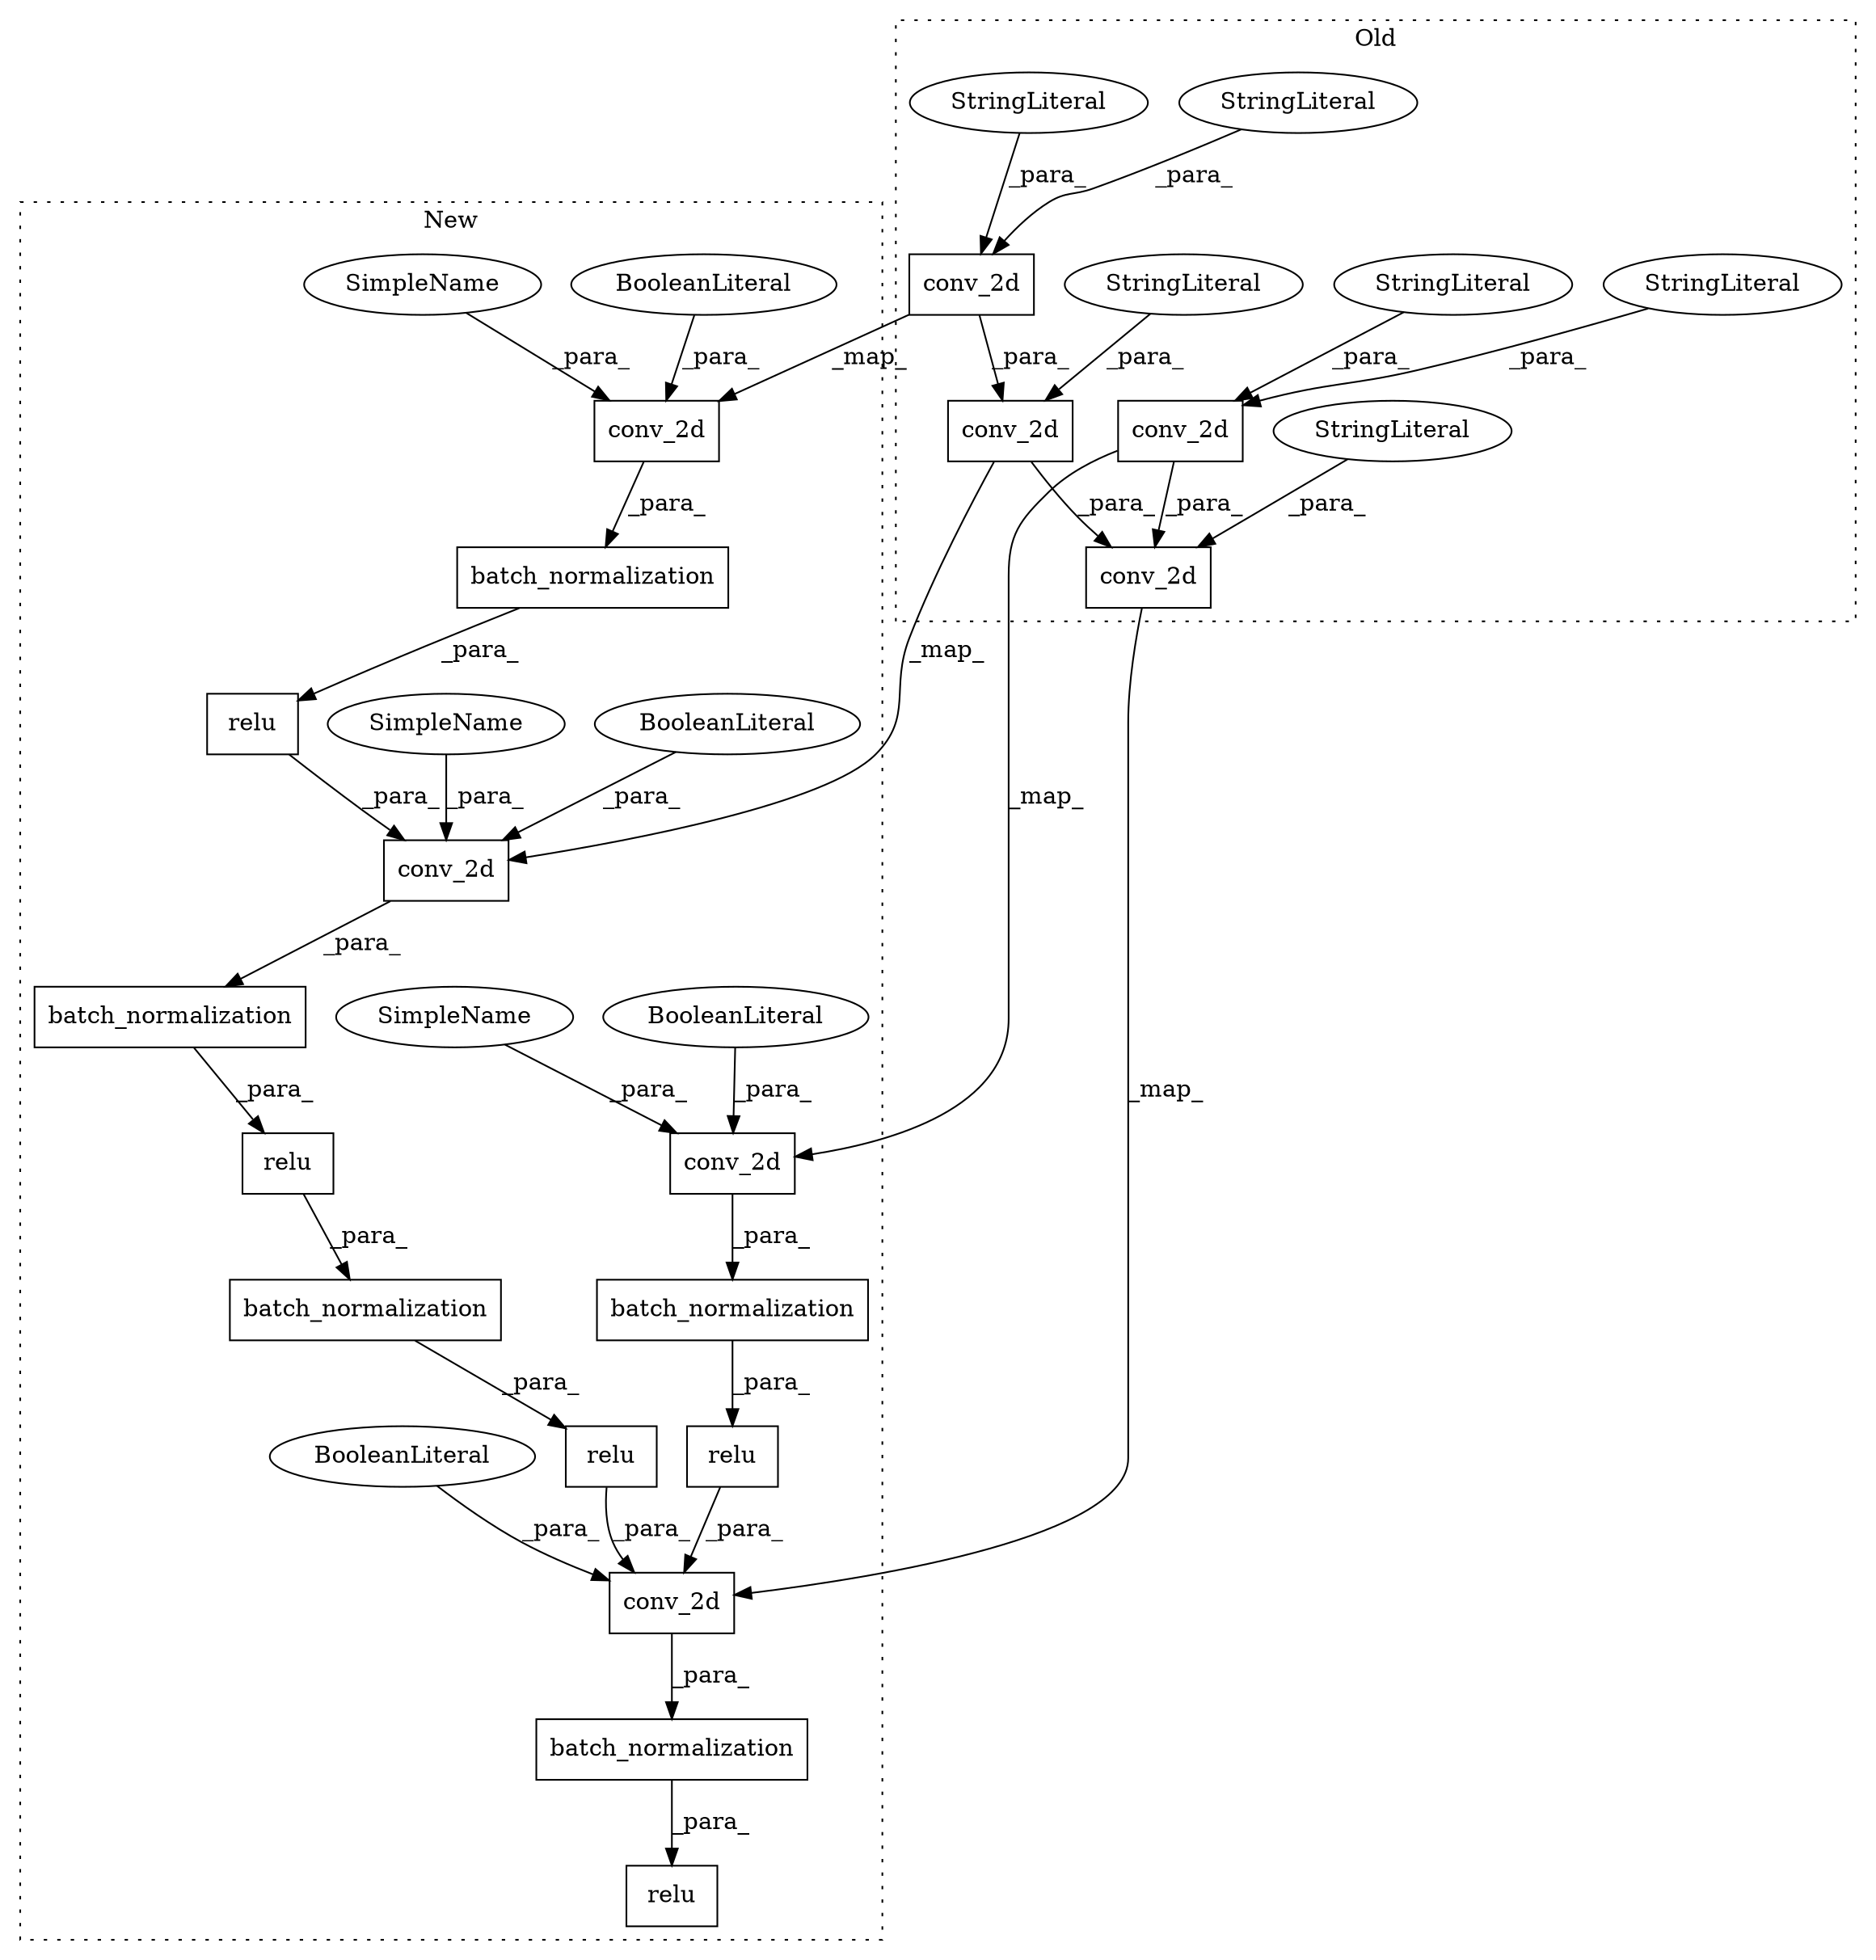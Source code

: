 digraph G {
subgraph cluster0 {
1 [label="conv_2d" a="32" s="2304,2390" l="8,1" shape="box"];
13 [label="StringLiteral" a="45" s="2368" l="6" shape="ellipse"];
15 [label="conv_2d" a="32" s="2220,2282" l="8,1" shape="box"];
18 [label="StringLiteral" a="45" s="2260" l="6" shape="ellipse"];
19 [label="StringLiteral" a="45" s="2238" l="21" shape="ellipse"];
21 [label="conv_2d" a="32" s="2587,2667" l="8,1" shape="box"];
23 [label="StringLiteral" a="45" s="2628" l="21" shape="ellipse"];
25 [label="conv_2d" a="32" s="2139,2198" l="8,1" shape="box"];
27 [label="StringLiteral" a="45" s="2157" l="21" shape="ellipse"];
28 [label="StringLiteral" a="45" s="2179" l="6" shape="ellipse"];
label = "Old";
style="dotted";
}
subgraph cluster1 {
2 [label="conv_2d" a="32" s="2466,2534" l="8,1" shape="box"];
3 [label="batch_normalization" a="32" s="2747,2832" l="20,1" shape="box"];
4 [label="BooleanLiteral" a="9" s="2508" l="5" shape="ellipse"];
5 [label="batch_normalization" a="32" s="2353,2418" l="20,1" shape="box"];
6 [label="relu" a="32" s="2258,2326" l="5,1" shape="box"];
7 [label="batch_normalization" a="32" s="2563,2652" l="20,1" shape="box"];
8 [label="relu" a="32" s="2441,2536" l="5,1" shape="box"];
9 [label="batch_normalization" a="32" s="2446,2535" l="20,1" shape="box"];
10 [label="relu" a="32" s="2348,2419" l="5,1" shape="box"];
11 [label="batch_normalization" a="32" s="2263,2325" l="20,1" shape="box"];
12 [label="relu" a="32" s="2558,2653" l="5,1" shape="box"];
14 [label="conv_2d" a="32" s="2373,2417" l="8,1" shape="box"];
16 [label="relu" a="32" s="2742,2833" l="5,1" shape="box"];
17 [label="BooleanLiteral" a="9" s="2391" l="5" shape="ellipse"];
20 [label="conv_2d" a="32" s="2767,2831" l="8,1" shape="box"];
22 [label="BooleanLiteral" a="9" s="2808" l="5" shape="ellipse"];
24 [label="conv_2d" a="32" s="2283,2324" l="8,1" shape="box"];
26 [label="BooleanLiteral" a="9" s="2301" l="5" shape="ellipse"];
29 [label="SimpleName" a="42" s="2514" l="4" shape="ellipse"];
30 [label="SimpleName" a="42" s="2397" l="4" shape="ellipse"];
31 [label="SimpleName" a="42" s="2307" l="4" shape="ellipse"];
label = "New";
style="dotted";
}
1 -> 2 [label="_map_"];
1 -> 21 [label="_para_"];
2 -> 9 [label="_para_"];
3 -> 16 [label="_para_"];
4 -> 2 [label="_para_"];
5 -> 10 [label="_para_"];
6 -> 20 [label="_para_"];
7 -> 12 [label="_para_"];
8 -> 7 [label="_para_"];
9 -> 8 [label="_para_"];
10 -> 2 [label="_para_"];
11 -> 6 [label="_para_"];
12 -> 20 [label="_para_"];
13 -> 1 [label="_para_"];
14 -> 5 [label="_para_"];
15 -> 14 [label="_map_"];
15 -> 1 [label="_para_"];
17 -> 14 [label="_para_"];
18 -> 15 [label="_para_"];
19 -> 15 [label="_para_"];
20 -> 3 [label="_para_"];
21 -> 20 [label="_map_"];
22 -> 20 [label="_para_"];
23 -> 21 [label="_para_"];
24 -> 11 [label="_para_"];
25 -> 21 [label="_para_"];
25 -> 24 [label="_map_"];
26 -> 24 [label="_para_"];
27 -> 25 [label="_para_"];
28 -> 25 [label="_para_"];
29 -> 2 [label="_para_"];
30 -> 14 [label="_para_"];
31 -> 24 [label="_para_"];
}